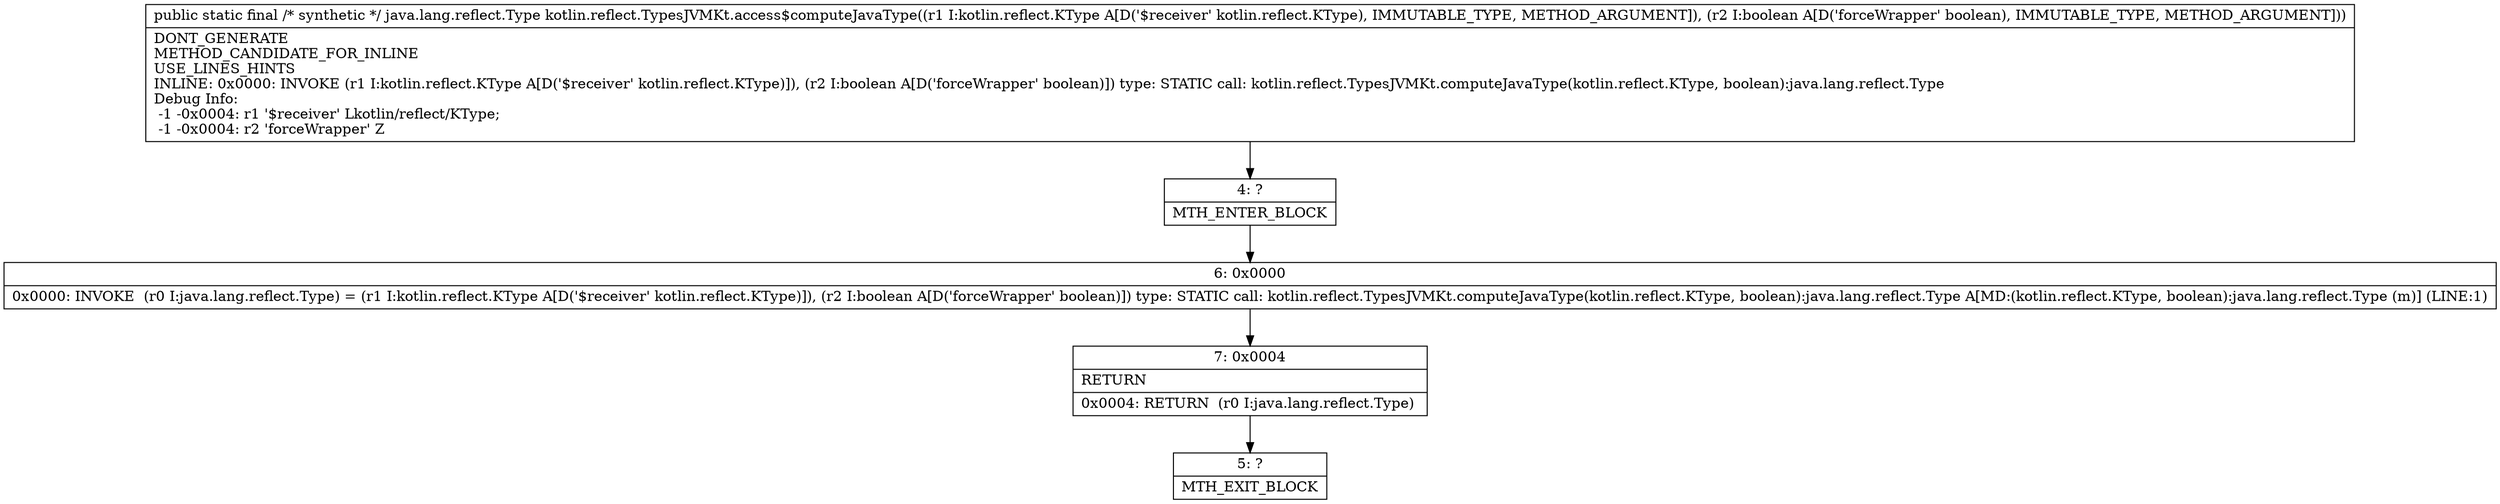 digraph "CFG forkotlin.reflect.TypesJVMKt.access$computeJavaType(Lkotlin\/reflect\/KType;Z)Ljava\/lang\/reflect\/Type;" {
Node_4 [shape=record,label="{4\:\ ?|MTH_ENTER_BLOCK\l}"];
Node_6 [shape=record,label="{6\:\ 0x0000|0x0000: INVOKE  (r0 I:java.lang.reflect.Type) = (r1 I:kotlin.reflect.KType A[D('$receiver' kotlin.reflect.KType)]), (r2 I:boolean A[D('forceWrapper' boolean)]) type: STATIC call: kotlin.reflect.TypesJVMKt.computeJavaType(kotlin.reflect.KType, boolean):java.lang.reflect.Type A[MD:(kotlin.reflect.KType, boolean):java.lang.reflect.Type (m)] (LINE:1)\l}"];
Node_7 [shape=record,label="{7\:\ 0x0004|RETURN\l|0x0004: RETURN  (r0 I:java.lang.reflect.Type) \l}"];
Node_5 [shape=record,label="{5\:\ ?|MTH_EXIT_BLOCK\l}"];
MethodNode[shape=record,label="{public static final \/* synthetic *\/ java.lang.reflect.Type kotlin.reflect.TypesJVMKt.access$computeJavaType((r1 I:kotlin.reflect.KType A[D('$receiver' kotlin.reflect.KType), IMMUTABLE_TYPE, METHOD_ARGUMENT]), (r2 I:boolean A[D('forceWrapper' boolean), IMMUTABLE_TYPE, METHOD_ARGUMENT]))  | DONT_GENERATE\lMETHOD_CANDIDATE_FOR_INLINE\lUSE_LINES_HINTS\lINLINE: 0x0000: INVOKE  (r1 I:kotlin.reflect.KType A[D('$receiver' kotlin.reflect.KType)]), (r2 I:boolean A[D('forceWrapper' boolean)]) type: STATIC call: kotlin.reflect.TypesJVMKt.computeJavaType(kotlin.reflect.KType, boolean):java.lang.reflect.Type\lDebug Info:\l  \-1 \-0x0004: r1 '$receiver' Lkotlin\/reflect\/KType;\l  \-1 \-0x0004: r2 'forceWrapper' Z\l}"];
MethodNode -> Node_4;Node_4 -> Node_6;
Node_6 -> Node_7;
Node_7 -> Node_5;
}

